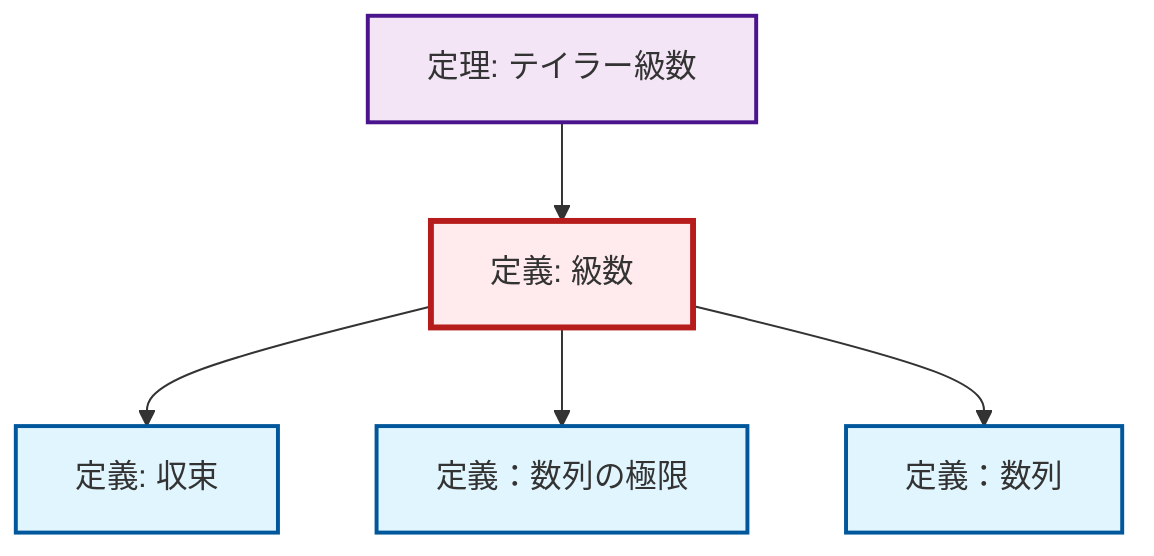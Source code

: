 graph TD
    classDef definition fill:#e1f5fe,stroke:#01579b,stroke-width:2px
    classDef theorem fill:#f3e5f5,stroke:#4a148c,stroke-width:2px
    classDef axiom fill:#fff3e0,stroke:#e65100,stroke-width:2px
    classDef example fill:#e8f5e9,stroke:#1b5e20,stroke-width:2px
    classDef current fill:#ffebee,stroke:#b71c1c,stroke-width:3px
    thm-taylor-series["定理: テイラー級数"]:::theorem
    def-limit["定義：数列の極限"]:::definition
    def-convergence["定義: 収束"]:::definition
    def-series["定義: 級数"]:::definition
    def-sequence["定義：数列"]:::definition
    def-series --> def-convergence
    def-series --> def-limit
    def-series --> def-sequence
    thm-taylor-series --> def-series
    class def-series current